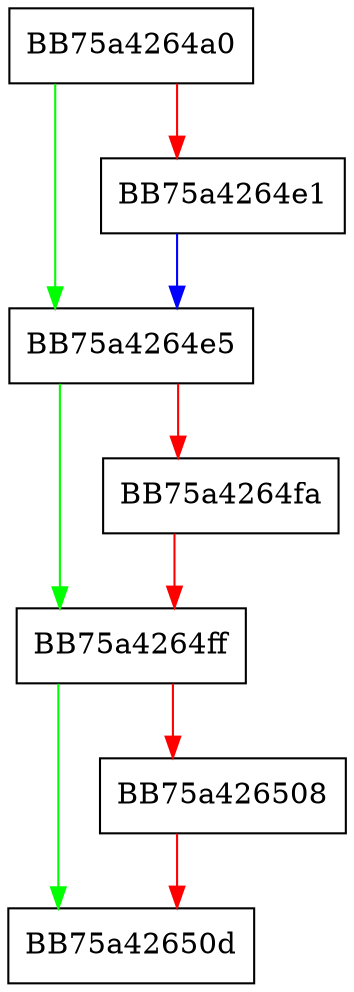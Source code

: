 digraph CommonContext {
  node [shape="box"];
  graph [splines=ortho];
  BB75a4264a0 -> BB75a4264e5 [color="green"];
  BB75a4264a0 -> BB75a4264e1 [color="red"];
  BB75a4264e1 -> BB75a4264e5 [color="blue"];
  BB75a4264e5 -> BB75a4264ff [color="green"];
  BB75a4264e5 -> BB75a4264fa [color="red"];
  BB75a4264fa -> BB75a4264ff [color="red"];
  BB75a4264ff -> BB75a42650d [color="green"];
  BB75a4264ff -> BB75a426508 [color="red"];
  BB75a426508 -> BB75a42650d [color="red"];
}